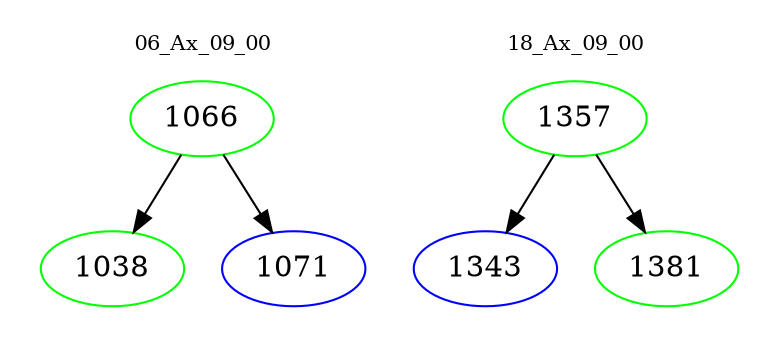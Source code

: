 digraph{
subgraph cluster_0 {
color = white
label = "06_Ax_09_00";
fontsize=10;
T0_1066 [label="1066", color="green"]
T0_1066 -> T0_1038 [color="black"]
T0_1038 [label="1038", color="green"]
T0_1066 -> T0_1071 [color="black"]
T0_1071 [label="1071", color="blue"]
}
subgraph cluster_1 {
color = white
label = "18_Ax_09_00";
fontsize=10;
T1_1357 [label="1357", color="green"]
T1_1357 -> T1_1343 [color="black"]
T1_1343 [label="1343", color="blue"]
T1_1357 -> T1_1381 [color="black"]
T1_1381 [label="1381", color="green"]
}
}
